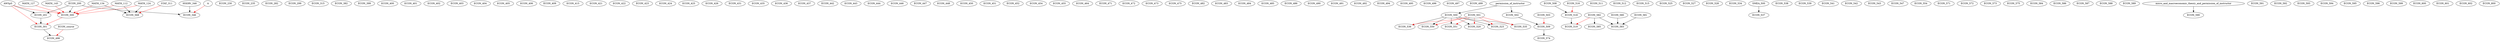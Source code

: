 digraph G {
    ECON_200;
    edge [color=black];
    ECON_200 -> ECON_201;
    AWSpS -> ECON_201;
    ECON_230;
    ECON_235;
    ECON_282;
    ECON_299;
    edge [color=black];
    ECON_200 -> ECON_300;
    edge [color=red];
    MATH_112 -> ECON_300;
    MATH_124 -> ECON_300;
    MATH_127 -> ECON_300;
    MATH_134 -> ECON_300;
    MATH_145 -> ECON_300;
    AWSpS -> ECON_300;
    edge [color=black];
    ECON_201 -> ECON_301;
    edge [color=red];
    ECON_300 -> ECON_301;
    AWSpS -> ECON_301;
    ECON_315;
    edge [color=black];
    ECON_200 -> ECON_346;
    HSERV_346 -> ECON_346;
    edge [color=red];
    A -> ECON_346;
    ECON_382;
    ECON_399;
    ECON_400;
    ECON_401;
    ECON_402;
    ECON_403;
    ECON_404;
    ECON_405;
    ECON_406;
    ECON_409;
    ECON_415;
    ECON_421;
    ECON_422;
    ECON_423;
    ECON_424;
    ECON_425;
    ECON_426;
    ECON_431;
    ECON_435;
    ECON_436;
    ECON_437;
    ECON_442;
    ECON_443;
    ECON_444;
    ECON_446;
    ECON_447;
    ECON_448;
    ECON_450;
    ECON_451;
    ECON_452;
    ECON_454;
    ECON_455;
    ECON_464;
    ECON_471;
    ECON_472;
    ECON_473;
    ECON_475;
    ECON_482;
    ECON_483;
    ECON_484;
    ECON_485;
    ECON_486;
    ECON_490;
    ECON_491;
    ECON_492;
    ECON_494;
    ECON_495;
    ECON_496;
    ECON_497;
    edge [color=black];
    ECON_301 -> ECON_498;
    edge [color=red];
    ECON_course -> ECON_498;
    ECON_499;
    edge [color=black];
    permission_of_instructor -> ECON_500;
    ECON_501;
    edge [color=black];
    permission_of_instructor -> ECON_502;
    ECON_503;
    ECON_508;
    edge [color=black];
    ECON_502 -> ECON_509;
    edge [color=red];
    ECON_503 -> ECON_509;
    ECON_511;
    ECON_512;
    ECON_515;
    ECON_516;
    edge [color=black];
    ECON_508 -> ECON_518;
    edge [color=red];
    ECON_516 -> ECON_518;
    edge [color=black];
    ECON_518 -> ECON_519;
    edge [color=red];
    ECON_582 -> ECON_519;
    edge [color=black];
    ECON_500 -> ECON_520;
    edge [color=red];
    ECON_501 -> ECON_520;
    edge [color=black];
    ECON_500 -> ECON_523;
    edge [color=red];
    ECON_501 -> ECON_523;
    ECON_525;
    ECON_527;
    ECON_528;
    ECON_534;
    edge [color=black];
    ECON_500 -> ECON_535;
    edge [color=red];
    ECON_501 -> ECON_535;
    edge [color=black];
    ECON_500 -> ECON_536;
    edge [color=red];
    ECON_501 -> ECON_536;
    edge [color=black];
    SMEA_500 -> ECON_537;
    ECON_538;
    ECON_539;
    ECON_541;
    ECON_542;
    ECON_543;
    ECON_547;
    edge [color=black];
    ECON_500 -> ECON_550;
    edge [color=red];
    ECON_501 -> ECON_550;
    edge [color=black];
    ECON_500 -> ECON_551;
    edge [color=red];
    ECON_501 -> ECON_551;
    ECON_554;
    edge [color=black];
    MATH_112 -> ECON_568;
    MATH_124 -> ECON_568;
    MATH_134 -> ECON_568;
    edge [color=red];
    STAT_311 -> ECON_568;
    ECON_571;
    ECON_572;
    ECON_573;
    edge [color=black];
    ECON_509 -> ECON_574;
    ECON_575;
    ECON_580;
    ECON_581;
    ECON_582;
    edge [color=black];
    ECON_580 -> ECON_583;
    ECON_581 -> ECON_583;
    ECON_582 -> ECON_583;
    ECON_584;
    edge [color=black];
    ECON_582 -> ECON_585;
    ECON_586;
    ECON_587;
    ECON_588;
    ECON_589;
    edge [color=black];
    micro_and_macroeconomic_theory_and_permission_of_instructor -> ECON_590;
    ECON_591;
    ECON_592;
    ECON_593;
    ECON_594;
    ECON_595;
    ECON_596;
    ECON_599;
    ECON_600;
    ECON_601;
    ECON_602;
    ECON_800;
}
